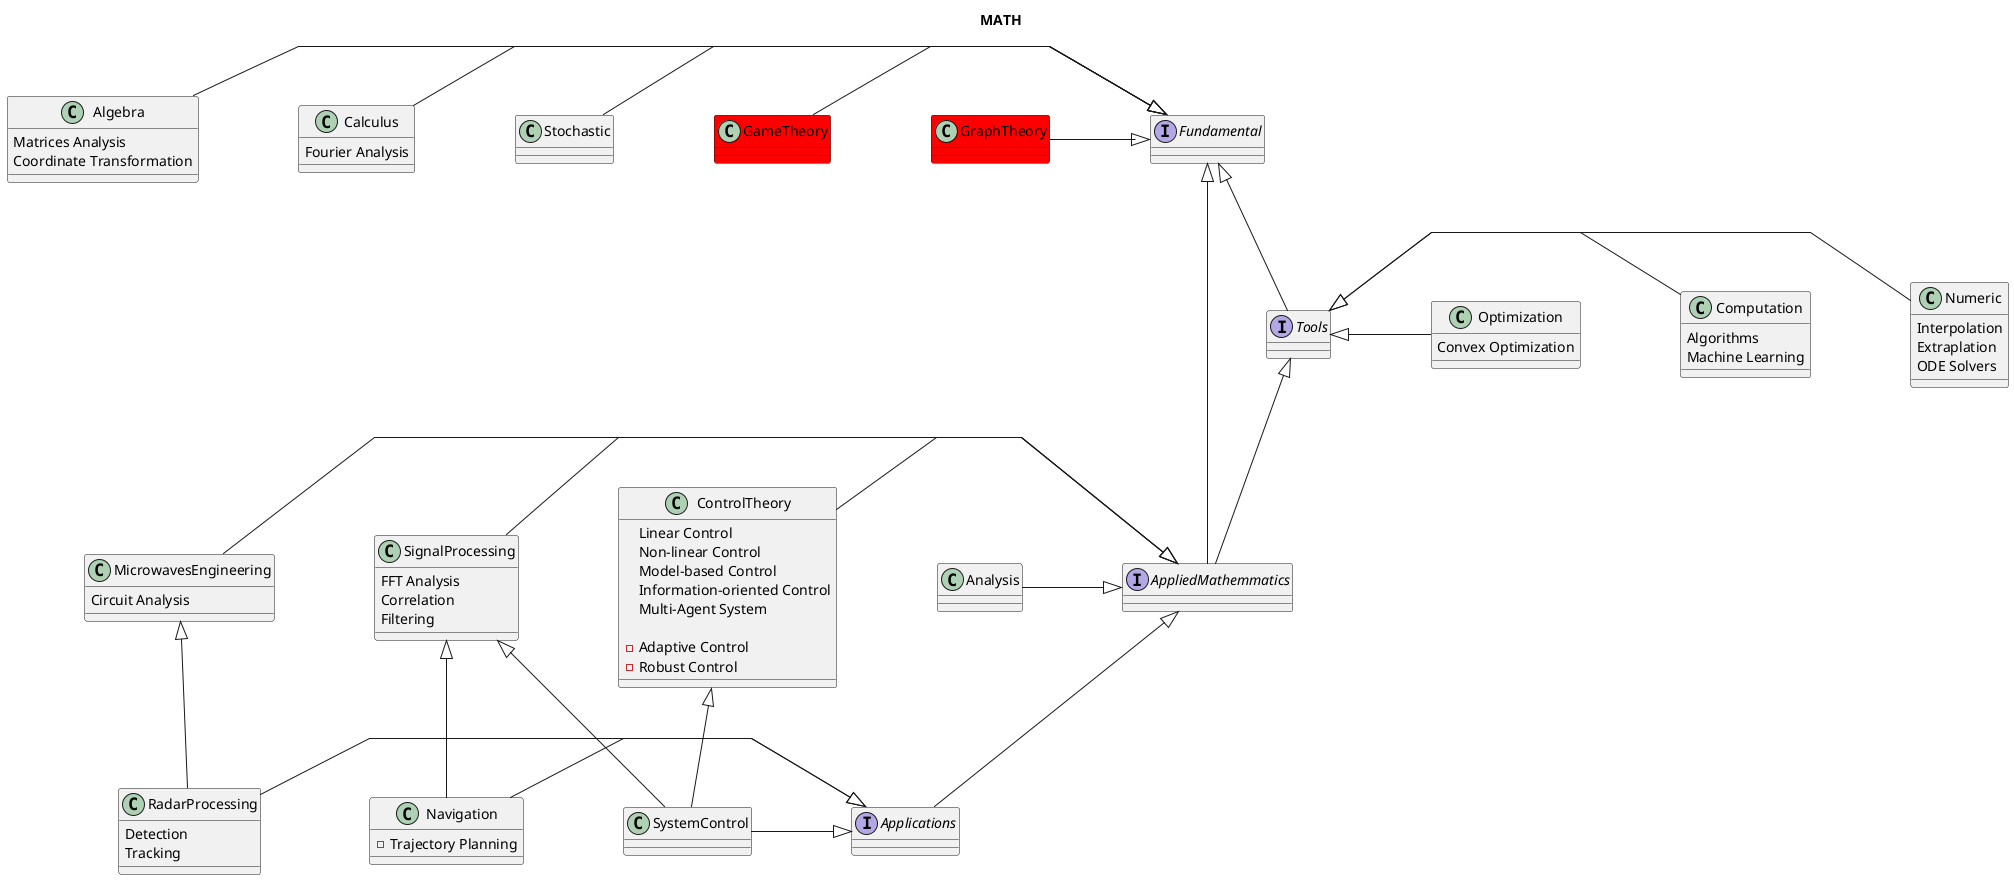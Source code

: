@startuml
' Settings
' ============================

' use +,#,- instead of icons
'skinparam classAttributeIconSize 0

' horizontal distance in px
skinparam nodesep 100 

' vertical distance in px
skinparam ranksep 100

' use only straight lines (ortho/polyline)
skinparam linetype polyline

' title
title MATH

' The fundamental
' ============================
Interface Fundamental

class Algebra{
    Matrices Analysis
    Coordinate Transformation

}

class Calculus{
    Fourier Analysis
}

class Stochastic
class GameTheory #red
class GraphTheory #red

Algebra -r-|> Fundamental
Calculus -r-|> Fundamental
Stochastic -r-|> Fundamental
GameTheory -r-|> Fundamental
GraphTheory -r-|> Fundamental

' The resources
' ============================
Interface Tools
Tools -u-|> Fundamental

class Numeric{
    Interpolation
    Extraplation
    ODE Solvers
}

class Computation{
    Algorithms
    Machine Learning 
}

class Optimization{
    Convex Optimization
}

Numeric -l-|> Tools
Computation -l-|> Tools
Optimization -l-|> Tools

' The engineering math
' ============================
Interface AppliedMathemmatics
AppliedMathemmatics -u-|> Fundamental
AppliedMathemmatics -u-|> Tools

class Analysis
class ControlTheory{
    Linear Control
    Non-linear Control
    Model-based Control
    Information-oriented Control
    Multi-Agent System 

    -Adaptive Control
    -Robust Control
}
class SignalProcessing{
    FFT Analysis
    Correlation
    Filtering    
}

class MicrowavesEngineering{
    Circuit Analysis
}

Analysis -r-|> AppliedMathemmatics
ControlTheory -r-|> AppliedMathemmatics
SignalProcessing -r-|> AppliedMathemmatics
MicrowavesEngineering -r-|> AppliedMathemmatics


' The applications
' ============================
Interface Applications


class RadarProcessing{
    Detection
    Tracking
}

RadarProcessing -r-|> Applications
RadarProcessing -u-|> MicrowavesEngineering

class Navigation{
    -Trajectory Planning 
}
Navigation -r-|> Applications
Navigation -u-|> SignalProcessing

class SystemControl{

}
SystemControl -r-|> Applications
SystemControl -u-|> ControlTheory
SystemControl -u-|> SignalProcessing


Applications -u-|> AppliedMathemmatics

@enduml